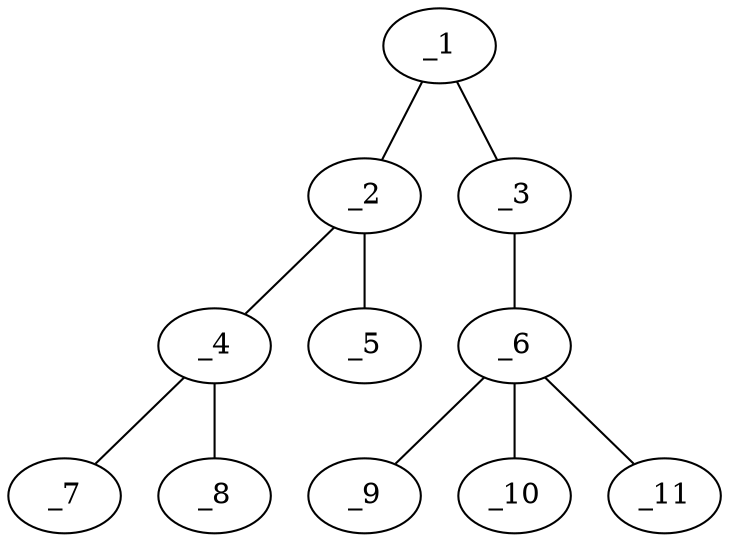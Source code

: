graph molid342008 {
	_1	 [charge=0,
		chem=5,
		symbol="S  ",
		x="4.5981",
		y="-0.25"];
	_2	 [charge=0,
		chem=1,
		symbol="C  ",
		x="5.4641",
		y="0.25"];
	_1 -- _2	 [valence=1];
	_3	 [charge=0,
		chem=5,
		symbol="S  ",
		x="3.7321",
		y="0.25"];
	_1 -- _3	 [valence=1];
	_4	 [charge=0,
		chem=4,
		symbol="N  ",
		x="6.3301",
		y="-0.25"];
	_2 -- _4	 [valence=1];
	_5	 [charge=0,
		chem=5,
		symbol="S  ",
		x="5.4641",
		y="1.25"];
	_2 -- _5	 [valence=2];
	_6	 [charge=0,
		chem=1,
		symbol="C  ",
		x="2.866",
		y="-0.25"];
	_3 -- _6	 [valence=1];
	_7	 [charge=0,
		chem=1,
		symbol="C  ",
		x="7.1962",
		y="0.25"];
	_4 -- _7	 [valence=1];
	_8	 [charge=0,
		chem=1,
		symbol="C  ",
		x="6.3301",
		y="-1.25"];
	_4 -- _8	 [valence=1];
	_9	 [charge=0,
		chem=1,
		symbol="C  ",
		x=2,
		y="-0.75"];
	_6 -- _9	 [valence=1];
	_10	 [charge=0,
		chem=1,
		symbol="C  ",
		x="3.366",
		y="-1.116"];
	_6 -- _10	 [valence=1];
	_11	 [charge=0,
		chem=1,
		symbol="C  ",
		x="2.366",
		y="0.616"];
	_6 -- _11	 [valence=1];
}
